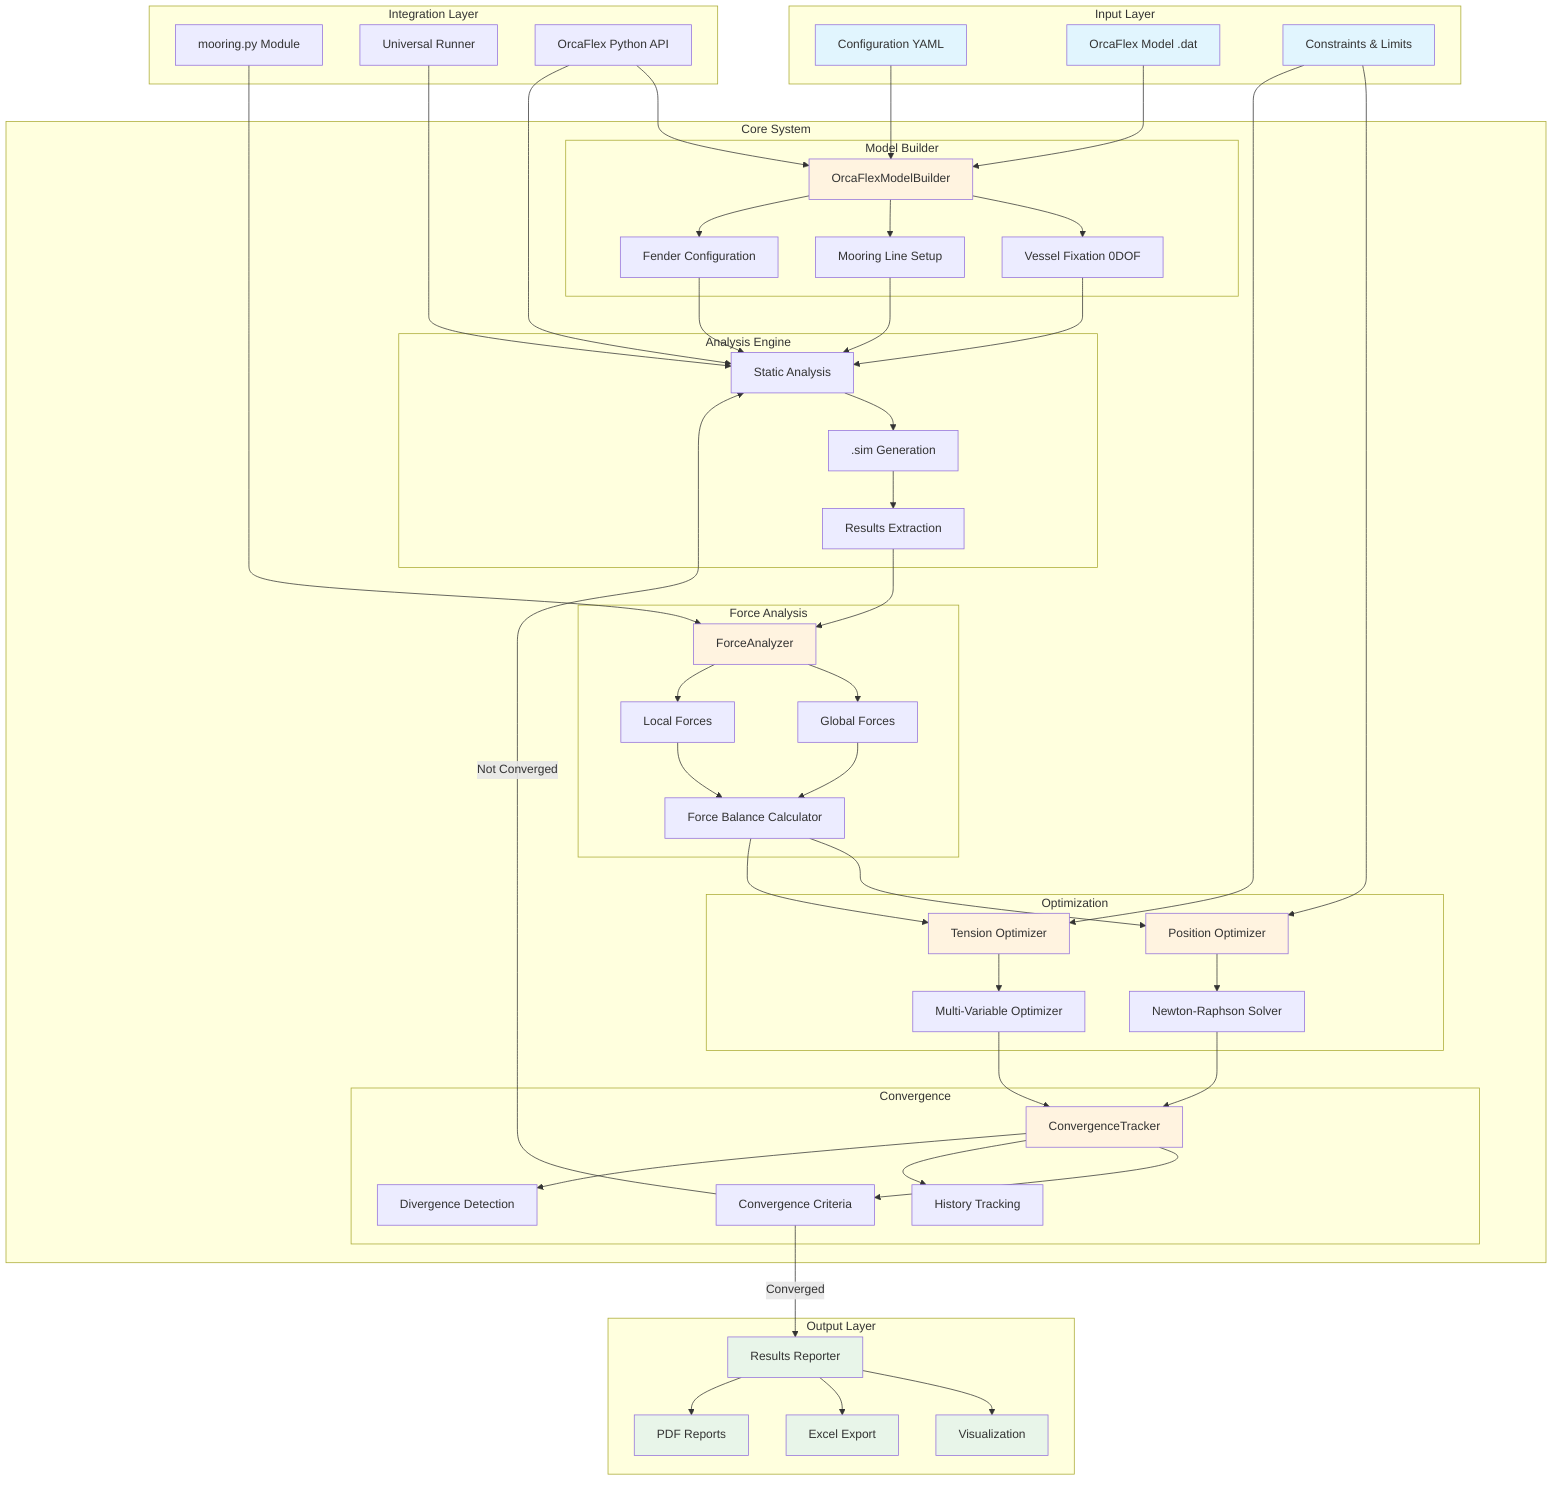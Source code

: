 graph TB
    %% Main System Architecture
    
    subgraph "Input Layer"
        CONFIG[Configuration YAML]
        MODEL[OrcaFlex Model .dat]
        CONSTRAINTS[Constraints & Limits]
    end
    
    subgraph "Core System"
        subgraph "Model Builder"
            MB[OrcaFlexModelBuilder]
            VF[Vessel Fixation 0DOF]
            ML[Mooring Line Setup]
            FN[Fender Configuration]
        end
        
        subgraph "Analysis Engine"
            SA[Static Analysis]
            SIM[.sim Generation]
            RE[Results Extraction]
        end
        
        subgraph "Force Analysis"
            FA[ForceAnalyzer]
            GF[Global Forces]
            LF[Local Forces]
            FB[Force Balance Calculator]
        end
        
        subgraph "Optimization"
            PO[Position Optimizer]
            TO[Tension Optimizer]
            NR[Newton-Raphson Solver]
            MO[Multi-Variable Optimizer]
        end
        
        subgraph "Convergence"
            CT[ConvergenceTracker]
            CC[Convergence Criteria]
            HT[History Tracking]
            DV[Divergence Detection]
        end
    end
    
    subgraph "Integration Layer"
        MM[mooring.py Module]
        UR[Universal Runner]
        API[OrcaFlex Python API]
    end
    
    subgraph "Output Layer"
        RR[Results Reporter]
        VZ[Visualization]
        EX[Excel Export]
        PD[PDF Reports]
    end
    
    %% Connections
    CONFIG --> MB
    MODEL --> MB
    CONSTRAINTS --> PO
    CONSTRAINTS --> TO
    
    MB --> VF
    MB --> ML
    MB --> FN
    
    VF --> SA
    ML --> SA
    FN --> SA
    
    SA --> SIM
    SIM --> RE
    RE --> FA
    
    FA --> GF
    FA --> LF
    GF --> FB
    LF --> FB
    
    FB --> PO
    FB --> TO
    
    PO --> NR
    TO --> MO
    
    NR --> CT
    MO --> CT
    
    CT --> CC
    CT --> HT
    CT --> DV
    
    CC -->|Not Converged| SA
    CC -->|Converged| RR
    
    MM --> FA
    UR --> SA
    API --> MB
    API --> SA
    
    RR --> VZ
    RR --> EX
    RR --> PD
    
    style CONFIG fill:#e1f5fe
    style MODEL fill:#e1f5fe
    style CONSTRAINTS fill:#e1f5fe
    
    style MB fill:#fff3e0
    style FA fill:#fff3e0
    style PO fill:#fff3e0
    style TO fill:#fff3e0
    style CT fill:#fff3e0
    
    style RR fill:#e8f5e9
    style VZ fill:#e8f5e9
    style EX fill:#e8f5e9
    style PD fill:#e8f5e9